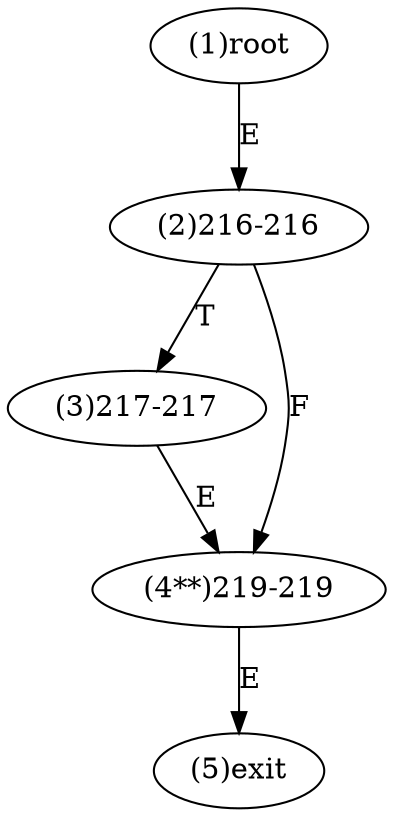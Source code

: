 digraph "" { 
1[ label="(1)root"];
2[ label="(2)216-216"];
3[ label="(3)217-217"];
4[ label="(4**)219-219"];
5[ label="(5)exit"];
1->2[ label="E"];
2->4[ label="F"];
2->3[ label="T"];
3->4[ label="E"];
4->5[ label="E"];
}